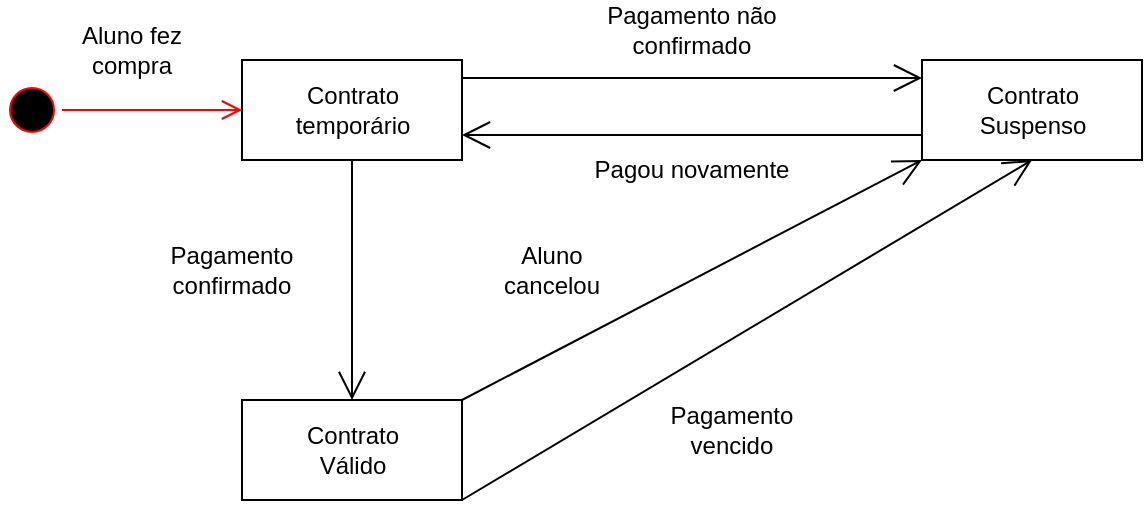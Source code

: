 <mxfile version="14.5.6" type="google"><diagram id="H4irr2VAjIXfn9XwFC0S" name="Page-1"><mxGraphModel dx="868" dy="482" grid="1" gridSize="10" guides="1" tooltips="1" connect="1" arrows="1" fold="1" page="1" pageScale="1" pageWidth="827" pageHeight="1169" math="0" shadow="0"><root><mxCell id="0"/><mxCell id="1" parent="0"/><mxCell id="Dw3JYRjpyZVPbe_T6bsq-1" value="" style="ellipse;html=1;shape=startState;fillColor=#000000;strokeColor=#ff0000;" vertex="1" parent="1"><mxGeometry x="30" y="60" width="30" height="30" as="geometry"/></mxCell><mxCell id="Dw3JYRjpyZVPbe_T6bsq-2" value="" style="edgeStyle=orthogonalEdgeStyle;html=1;verticalAlign=bottom;endArrow=open;endSize=8;strokeColor=#ff0000;entryX=0;entryY=0.5;entryDx=0;entryDy=0;" edge="1" source="Dw3JYRjpyZVPbe_T6bsq-1" parent="1" target="Dw3JYRjpyZVPbe_T6bsq-3"><mxGeometry relative="1" as="geometry"><mxPoint x="140" y="75" as="targetPoint"/></mxGeometry></mxCell><mxCell id="Dw3JYRjpyZVPbe_T6bsq-3" value="Contrato&lt;br&gt;temporário" style="html=1;" vertex="1" parent="1"><mxGeometry x="150" y="50" width="110" height="50" as="geometry"/></mxCell><mxCell id="Dw3JYRjpyZVPbe_T6bsq-4" value="Aluno fez compra" style="text;html=1;strokeColor=none;fillColor=none;align=center;verticalAlign=middle;whiteSpace=wrap;rounded=0;" vertex="1" parent="1"><mxGeometry x="50" y="30" width="90" height="30" as="geometry"/></mxCell><mxCell id="Dw3JYRjpyZVPbe_T6bsq-5" value="Contrato&lt;br&gt;Suspenso" style="html=1;" vertex="1" parent="1"><mxGeometry x="490" y="50" width="110" height="50" as="geometry"/></mxCell><mxCell id="Dw3JYRjpyZVPbe_T6bsq-6" value="Contrato&lt;br&gt;Válido" style="html=1;" vertex="1" parent="1"><mxGeometry x="150" y="220" width="110" height="50" as="geometry"/></mxCell><mxCell id="Dw3JYRjpyZVPbe_T6bsq-7" value="" style="endArrow=open;endFill=1;endSize=12;html=1;exitX=0.5;exitY=1;exitDx=0;exitDy=0;entryX=0.5;entryY=0;entryDx=0;entryDy=0;" edge="1" parent="1" source="Dw3JYRjpyZVPbe_T6bsq-3" target="Dw3JYRjpyZVPbe_T6bsq-6"><mxGeometry width="160" relative="1" as="geometry"><mxPoint x="330" y="220" as="sourcePoint"/><mxPoint x="490" y="220" as="targetPoint"/></mxGeometry></mxCell><mxCell id="Dw3JYRjpyZVPbe_T6bsq-8" value="Pagamento&lt;br&gt;confirmado" style="text;html=1;strokeColor=none;fillColor=none;align=center;verticalAlign=middle;whiteSpace=wrap;rounded=0;" vertex="1" parent="1"><mxGeometry x="100" y="140" width="90" height="30" as="geometry"/></mxCell><mxCell id="Dw3JYRjpyZVPbe_T6bsq-9" value="" style="endArrow=open;endFill=1;endSize=12;html=1;entryX=0;entryY=0.5;entryDx=0;entryDy=0;exitX=1;exitY=0.5;exitDx=0;exitDy=0;" edge="1" parent="1"><mxGeometry width="160" relative="1" as="geometry"><mxPoint x="260" y="59" as="sourcePoint"/><mxPoint x="490" y="59" as="targetPoint"/></mxGeometry></mxCell><mxCell id="Dw3JYRjpyZVPbe_T6bsq-10" value="Pagamento não&lt;br&gt;confirmado" style="text;html=1;strokeColor=none;fillColor=none;align=center;verticalAlign=middle;whiteSpace=wrap;rounded=0;" vertex="1" parent="1"><mxGeometry x="320" y="20" width="110" height="30" as="geometry"/></mxCell><mxCell id="Dw3JYRjpyZVPbe_T6bsq-11" value="" style="endArrow=open;endFill=1;endSize=12;html=1;entryX=1;entryY=0.75;entryDx=0;entryDy=0;exitX=0;exitY=0.75;exitDx=0;exitDy=0;" edge="1" parent="1" source="Dw3JYRjpyZVPbe_T6bsq-5" target="Dw3JYRjpyZVPbe_T6bsq-3"><mxGeometry width="160" relative="1" as="geometry"><mxPoint x="330" y="210" as="sourcePoint"/><mxPoint x="490" y="210" as="targetPoint"/></mxGeometry></mxCell><mxCell id="Dw3JYRjpyZVPbe_T6bsq-12" value="Pagou novamente" style="text;html=1;strokeColor=none;fillColor=none;align=center;verticalAlign=middle;whiteSpace=wrap;rounded=0;" vertex="1" parent="1"><mxGeometry x="320" y="90" width="110" height="30" as="geometry"/></mxCell><mxCell id="Dw3JYRjpyZVPbe_T6bsq-15" value="" style="endArrow=open;endFill=1;endSize=12;html=1;exitX=1;exitY=0;exitDx=0;exitDy=0;entryX=0;entryY=1;entryDx=0;entryDy=0;" edge="1" parent="1" source="Dw3JYRjpyZVPbe_T6bsq-6" target="Dw3JYRjpyZVPbe_T6bsq-5"><mxGeometry width="160" relative="1" as="geometry"><mxPoint x="330" y="220" as="sourcePoint"/><mxPoint x="490" y="220" as="targetPoint"/></mxGeometry></mxCell><mxCell id="Dw3JYRjpyZVPbe_T6bsq-16" value="Aluno&lt;br&gt;cancelou" style="text;html=1;strokeColor=none;fillColor=none;align=center;verticalAlign=middle;whiteSpace=wrap;rounded=0;" vertex="1" parent="1"><mxGeometry x="260" y="140" width="90" height="30" as="geometry"/></mxCell><mxCell id="Dw3JYRjpyZVPbe_T6bsq-17" value="" style="endArrow=open;endFill=1;endSize=12;html=1;exitX=1;exitY=1;exitDx=0;exitDy=0;entryX=0.5;entryY=1;entryDx=0;entryDy=0;" edge="1" parent="1" source="Dw3JYRjpyZVPbe_T6bsq-6" target="Dw3JYRjpyZVPbe_T6bsq-5"><mxGeometry width="160" relative="1" as="geometry"><mxPoint x="330" y="220" as="sourcePoint"/><mxPoint x="490" y="220" as="targetPoint"/></mxGeometry></mxCell><mxCell id="Dw3JYRjpyZVPbe_T6bsq-18" value="Pagamento&lt;br&gt;vencido" style="text;html=1;strokeColor=none;fillColor=none;align=center;verticalAlign=middle;whiteSpace=wrap;rounded=0;" vertex="1" parent="1"><mxGeometry x="350" y="220" width="90" height="30" as="geometry"/></mxCell></root></mxGraphModel></diagram></mxfile>